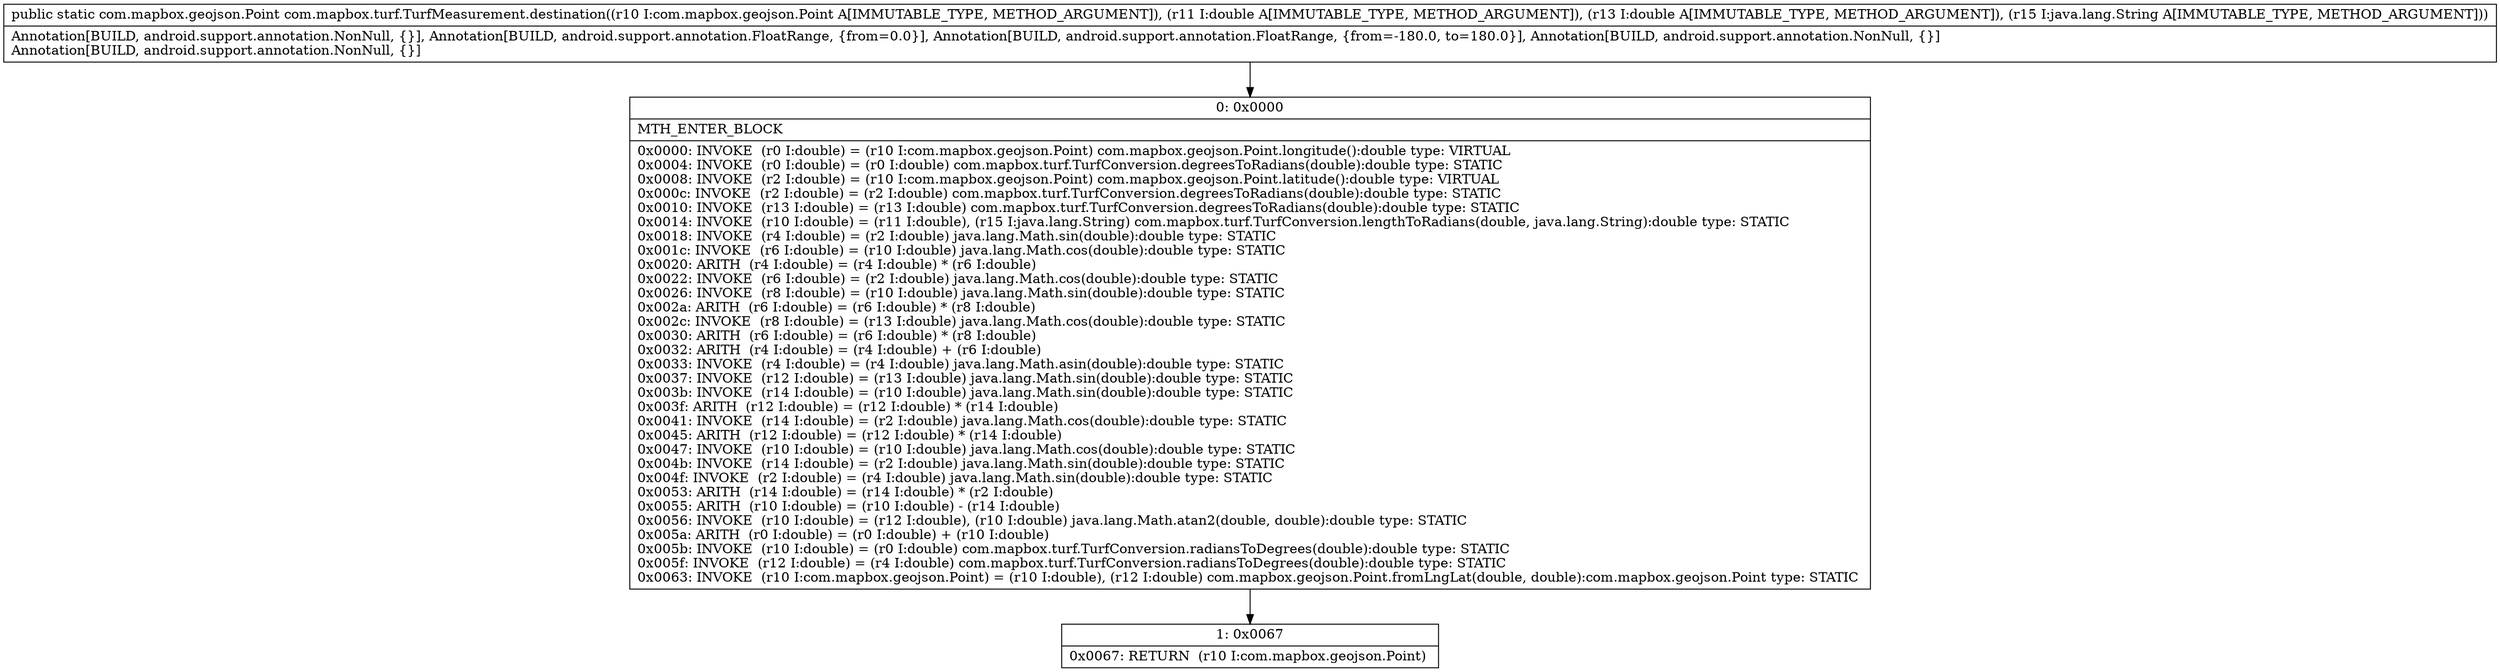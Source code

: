 digraph "CFG forcom.mapbox.turf.TurfMeasurement.destination(Lcom\/mapbox\/geojson\/Point;DDLjava\/lang\/String;)Lcom\/mapbox\/geojson\/Point;" {
Node_0 [shape=record,label="{0\:\ 0x0000|MTH_ENTER_BLOCK\l|0x0000: INVOKE  (r0 I:double) = (r10 I:com.mapbox.geojson.Point) com.mapbox.geojson.Point.longitude():double type: VIRTUAL \l0x0004: INVOKE  (r0 I:double) = (r0 I:double) com.mapbox.turf.TurfConversion.degreesToRadians(double):double type: STATIC \l0x0008: INVOKE  (r2 I:double) = (r10 I:com.mapbox.geojson.Point) com.mapbox.geojson.Point.latitude():double type: VIRTUAL \l0x000c: INVOKE  (r2 I:double) = (r2 I:double) com.mapbox.turf.TurfConversion.degreesToRadians(double):double type: STATIC \l0x0010: INVOKE  (r13 I:double) = (r13 I:double) com.mapbox.turf.TurfConversion.degreesToRadians(double):double type: STATIC \l0x0014: INVOKE  (r10 I:double) = (r11 I:double), (r15 I:java.lang.String) com.mapbox.turf.TurfConversion.lengthToRadians(double, java.lang.String):double type: STATIC \l0x0018: INVOKE  (r4 I:double) = (r2 I:double) java.lang.Math.sin(double):double type: STATIC \l0x001c: INVOKE  (r6 I:double) = (r10 I:double) java.lang.Math.cos(double):double type: STATIC \l0x0020: ARITH  (r4 I:double) = (r4 I:double) * (r6 I:double) \l0x0022: INVOKE  (r6 I:double) = (r2 I:double) java.lang.Math.cos(double):double type: STATIC \l0x0026: INVOKE  (r8 I:double) = (r10 I:double) java.lang.Math.sin(double):double type: STATIC \l0x002a: ARITH  (r6 I:double) = (r6 I:double) * (r8 I:double) \l0x002c: INVOKE  (r8 I:double) = (r13 I:double) java.lang.Math.cos(double):double type: STATIC \l0x0030: ARITH  (r6 I:double) = (r6 I:double) * (r8 I:double) \l0x0032: ARITH  (r4 I:double) = (r4 I:double) + (r6 I:double) \l0x0033: INVOKE  (r4 I:double) = (r4 I:double) java.lang.Math.asin(double):double type: STATIC \l0x0037: INVOKE  (r12 I:double) = (r13 I:double) java.lang.Math.sin(double):double type: STATIC \l0x003b: INVOKE  (r14 I:double) = (r10 I:double) java.lang.Math.sin(double):double type: STATIC \l0x003f: ARITH  (r12 I:double) = (r12 I:double) * (r14 I:double) \l0x0041: INVOKE  (r14 I:double) = (r2 I:double) java.lang.Math.cos(double):double type: STATIC \l0x0045: ARITH  (r12 I:double) = (r12 I:double) * (r14 I:double) \l0x0047: INVOKE  (r10 I:double) = (r10 I:double) java.lang.Math.cos(double):double type: STATIC \l0x004b: INVOKE  (r14 I:double) = (r2 I:double) java.lang.Math.sin(double):double type: STATIC \l0x004f: INVOKE  (r2 I:double) = (r4 I:double) java.lang.Math.sin(double):double type: STATIC \l0x0053: ARITH  (r14 I:double) = (r14 I:double) * (r2 I:double) \l0x0055: ARITH  (r10 I:double) = (r10 I:double) \- (r14 I:double) \l0x0056: INVOKE  (r10 I:double) = (r12 I:double), (r10 I:double) java.lang.Math.atan2(double, double):double type: STATIC \l0x005a: ARITH  (r0 I:double) = (r0 I:double) + (r10 I:double) \l0x005b: INVOKE  (r10 I:double) = (r0 I:double) com.mapbox.turf.TurfConversion.radiansToDegrees(double):double type: STATIC \l0x005f: INVOKE  (r12 I:double) = (r4 I:double) com.mapbox.turf.TurfConversion.radiansToDegrees(double):double type: STATIC \l0x0063: INVOKE  (r10 I:com.mapbox.geojson.Point) = (r10 I:double), (r12 I:double) com.mapbox.geojson.Point.fromLngLat(double, double):com.mapbox.geojson.Point type: STATIC \l}"];
Node_1 [shape=record,label="{1\:\ 0x0067|0x0067: RETURN  (r10 I:com.mapbox.geojson.Point) \l}"];
MethodNode[shape=record,label="{public static com.mapbox.geojson.Point com.mapbox.turf.TurfMeasurement.destination((r10 I:com.mapbox.geojson.Point A[IMMUTABLE_TYPE, METHOD_ARGUMENT]), (r11 I:double A[IMMUTABLE_TYPE, METHOD_ARGUMENT]), (r13 I:double A[IMMUTABLE_TYPE, METHOD_ARGUMENT]), (r15 I:java.lang.String A[IMMUTABLE_TYPE, METHOD_ARGUMENT]))  | Annotation[BUILD, android.support.annotation.NonNull, \{\}], Annotation[BUILD, android.support.annotation.FloatRange, \{from=0.0\}], Annotation[BUILD, android.support.annotation.FloatRange, \{from=\-180.0, to=180.0\}], Annotation[BUILD, android.support.annotation.NonNull, \{\}]\lAnnotation[BUILD, android.support.annotation.NonNull, \{\}]\l}"];
MethodNode -> Node_0;
Node_0 -> Node_1;
}

